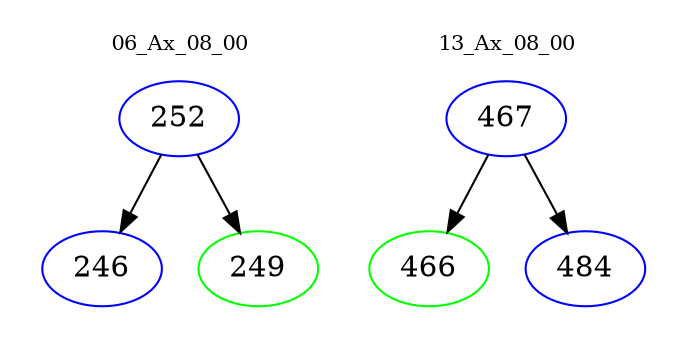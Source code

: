 digraph{
subgraph cluster_0 {
color = white
label = "06_Ax_08_00";
fontsize=10;
T0_252 [label="252", color="blue"]
T0_252 -> T0_246 [color="black"]
T0_246 [label="246", color="blue"]
T0_252 -> T0_249 [color="black"]
T0_249 [label="249", color="green"]
}
subgraph cluster_1 {
color = white
label = "13_Ax_08_00";
fontsize=10;
T1_467 [label="467", color="blue"]
T1_467 -> T1_466 [color="black"]
T1_466 [label="466", color="green"]
T1_467 -> T1_484 [color="black"]
T1_484 [label="484", color="blue"]
}
}
